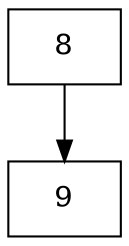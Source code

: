 digraph G {
  node [shape=record];
  node0 [label="{8}"];
  node0 -> node1;
  node1 [label="{9}"];
}
